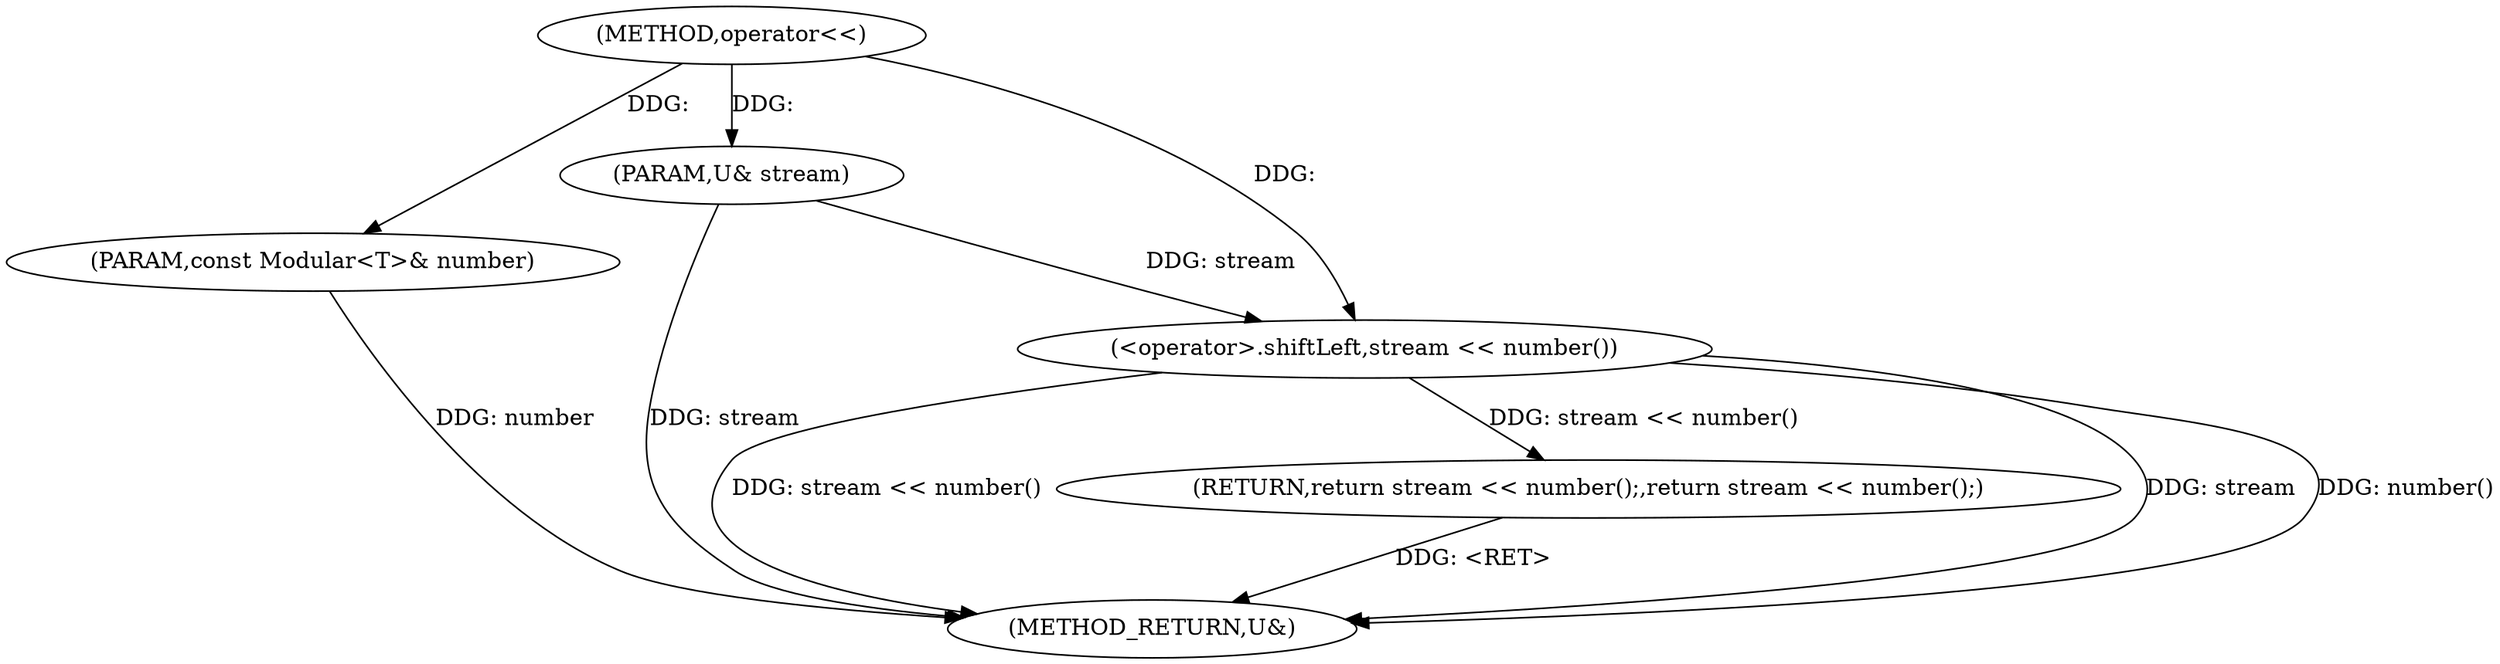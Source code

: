digraph "operator<<" {  
"1001001" [label = "(METHOD,operator<<)" ]
"1001009" [label = "(METHOD_RETURN,U&)" ]
"1001002" [label = "(PARAM,U& stream)" ]
"1001003" [label = "(PARAM,const Modular<T>& number)" ]
"1001005" [label = "(RETURN,return stream << number();,return stream << number();)" ]
"1001006" [label = "(<operator>.shiftLeft,stream << number())" ]
  "1001002" -> "1001009"  [ label = "DDG: stream"] 
  "1001003" -> "1001009"  [ label = "DDG: number"] 
  "1001006" -> "1001009"  [ label = "DDG: stream"] 
  "1001006" -> "1001009"  [ label = "DDG: number()"] 
  "1001006" -> "1001009"  [ label = "DDG: stream << number()"] 
  "1001005" -> "1001009"  [ label = "DDG: <RET>"] 
  "1001001" -> "1001002"  [ label = "DDG: "] 
  "1001001" -> "1001003"  [ label = "DDG: "] 
  "1001006" -> "1001005"  [ label = "DDG: stream << number()"] 
  "1001002" -> "1001006"  [ label = "DDG: stream"] 
  "1001001" -> "1001006"  [ label = "DDG: "] 
}
